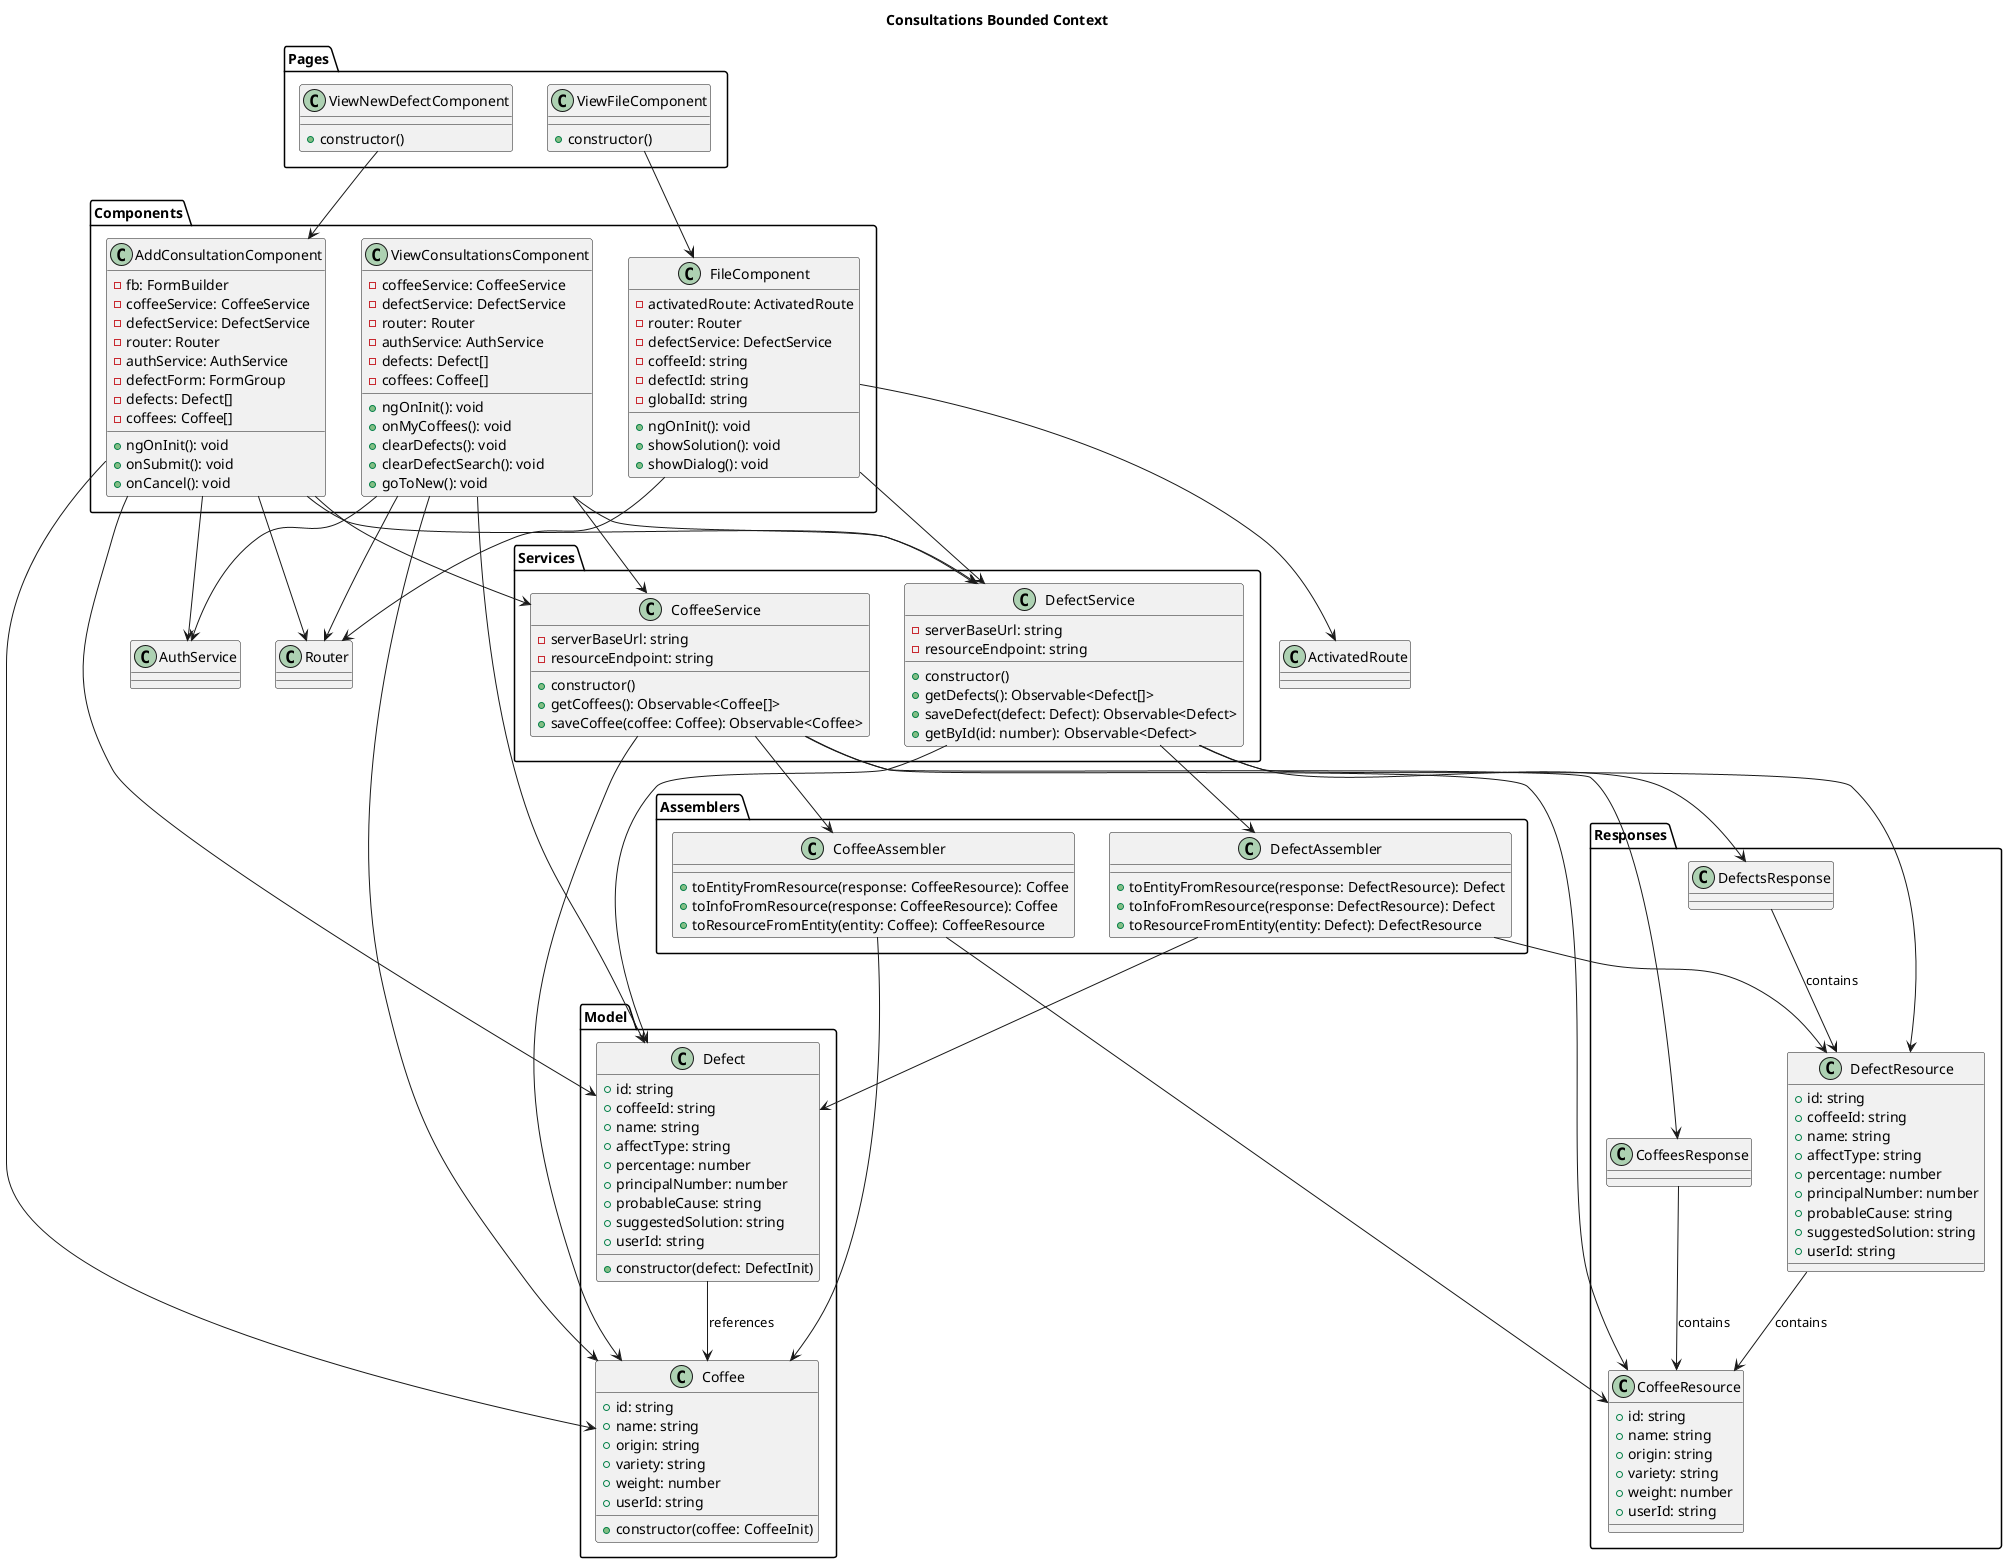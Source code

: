 @startuml
title Consultations Bounded Context

' COMPONENTS
package "Components" {
  class AddConsultationComponent {
    - fb: FormBuilder
    - coffeeService: CoffeeService
    - defectService: DefectService
    - router: Router
    - authService: AuthService
    - defectForm: FormGroup
    - defects: Defect[]
    - coffees: Coffee[]
    + ngOnInit(): void
    + onSubmit(): void
    + onCancel(): void
  }
  class ViewConsultationsComponent {
    - coffeeService: CoffeeService
    - defectService: DefectService
    - router: Router
    - authService: AuthService
    - defects: Defect[]
    - coffees: Coffee[]
    + ngOnInit(): void
    + onMyCoffees(): void
    + clearDefects(): void
    + clearDefectSearch(): void
    + goToNew(): void
  }
  class FileComponent {
    - activatedRoute: ActivatedRoute
    - router: Router
    - defectService: DefectService
    - coffeeId: string
    - defectId: string
    - globalId: string
    + ngOnInit(): void
    + showSolution(): void
    + showDialog(): void
  }
}

' PAGES
package "Pages" {
  class ViewFileComponent {
    + constructor()
  }
  class ViewNewDefectComponent {
    + constructor()
  }
}

' SERVICES
package "Services" {
  class DefectService {
    - serverBaseUrl: string
    - resourceEndpoint: string
    + constructor()
    + getDefects(): Observable<Defect[]>
    + saveDefect(defect: Defect): Observable<Defect>
    + getById(id: number): Observable<Defect>
  }
  class CoffeeService {
    - serverBaseUrl: string
    - resourceEndpoint: string
    + constructor()
    + getCoffees(): Observable<Coffee[]>
    + saveCoffee(coffee: Coffee): Observable<Coffee>
  }
}

' ASSEMBLERS
package "Assemblers" {
  class DefectAssembler {
    + toEntityFromResource(response: DefectResource): Defect
    + toInfoFromResource(response: DefectResource): Defect
    + toResourceFromEntity(entity: Defect): DefectResource
  }
  class CoffeeAssembler {
    + toEntityFromResource(response: CoffeeResource): Coffee
    + toInfoFromResource(response: CoffeeResource): Coffee
    + toResourceFromEntity(entity: Coffee): CoffeeResource
  }
}

' MODEL
package "Model" {
  class Defect {
    + id: string
    + coffeeId: string
    + name: string
    + affectType: string
    + percentage: number
    + principalNumber: number
    + probableCause: string
    + suggestedSolution: string
    + userId: string
    + constructor(defect: DefectInit)
  }
  class Coffee {
    + id: string
    + name: string
    + origin: string
    + variety: string
    + weight: number
    + userId: string
    + constructor(coffee: CoffeeInit)
  }
}

' RESPONSES
package "Responses" {
  class DefectResource {
    + id: string
    + coffeeId: string
    + name: string
    + affectType: string
    + percentage: number
    + principalNumber: number
    + probableCause: string
    + suggestedSolution: string
    + userId: string
  }
  class CoffeeResource {
    + id: string
    + name: string
    + origin: string
    + variety: string
    + weight: number
    + userId: string
  }
  class DefectsResponse
  class CoffeesResponse
}

' RELATIONSHIPS
AddConsultationComponent --> CoffeeService
AddConsultationComponent --> DefectService
AddConsultationComponent --> Router
AddConsultationComponent --> AuthService
AddConsultationComponent --> Defect
AddConsultationComponent --> Coffee

ViewConsultationsComponent --> CoffeeService
ViewConsultationsComponent --> DefectService
ViewConsultationsComponent --> Router
ViewConsultationsComponent --> AuthService
ViewConsultationsComponent --> Defect
ViewConsultationsComponent --> Coffee

FileComponent --> ActivatedRoute
FileComponent --> Router
FileComponent --> DefectService

ViewFileComponent --> FileComponent
ViewNewDefectComponent --> AddConsultationComponent

DefectService --> Defect
DefectService --> DefectAssembler
DefectService --> DefectResource
DefectService --> DefectsResponse

CoffeeService --> Coffee
CoffeeService --> CoffeeAssembler
CoffeeService --> CoffeeResource
CoffeeService --> CoffeesResponse

DefectAssembler --> Defect
DefectAssembler --> DefectResource

CoffeeAssembler --> Coffee
CoffeeAssembler --> CoffeeResource

Defect --> Coffee : references
DefectResource --> CoffeeResource : contains
DefectsResponse --> DefectResource : contains
CoffeesResponse --> CoffeeResource : contains

@enduml
